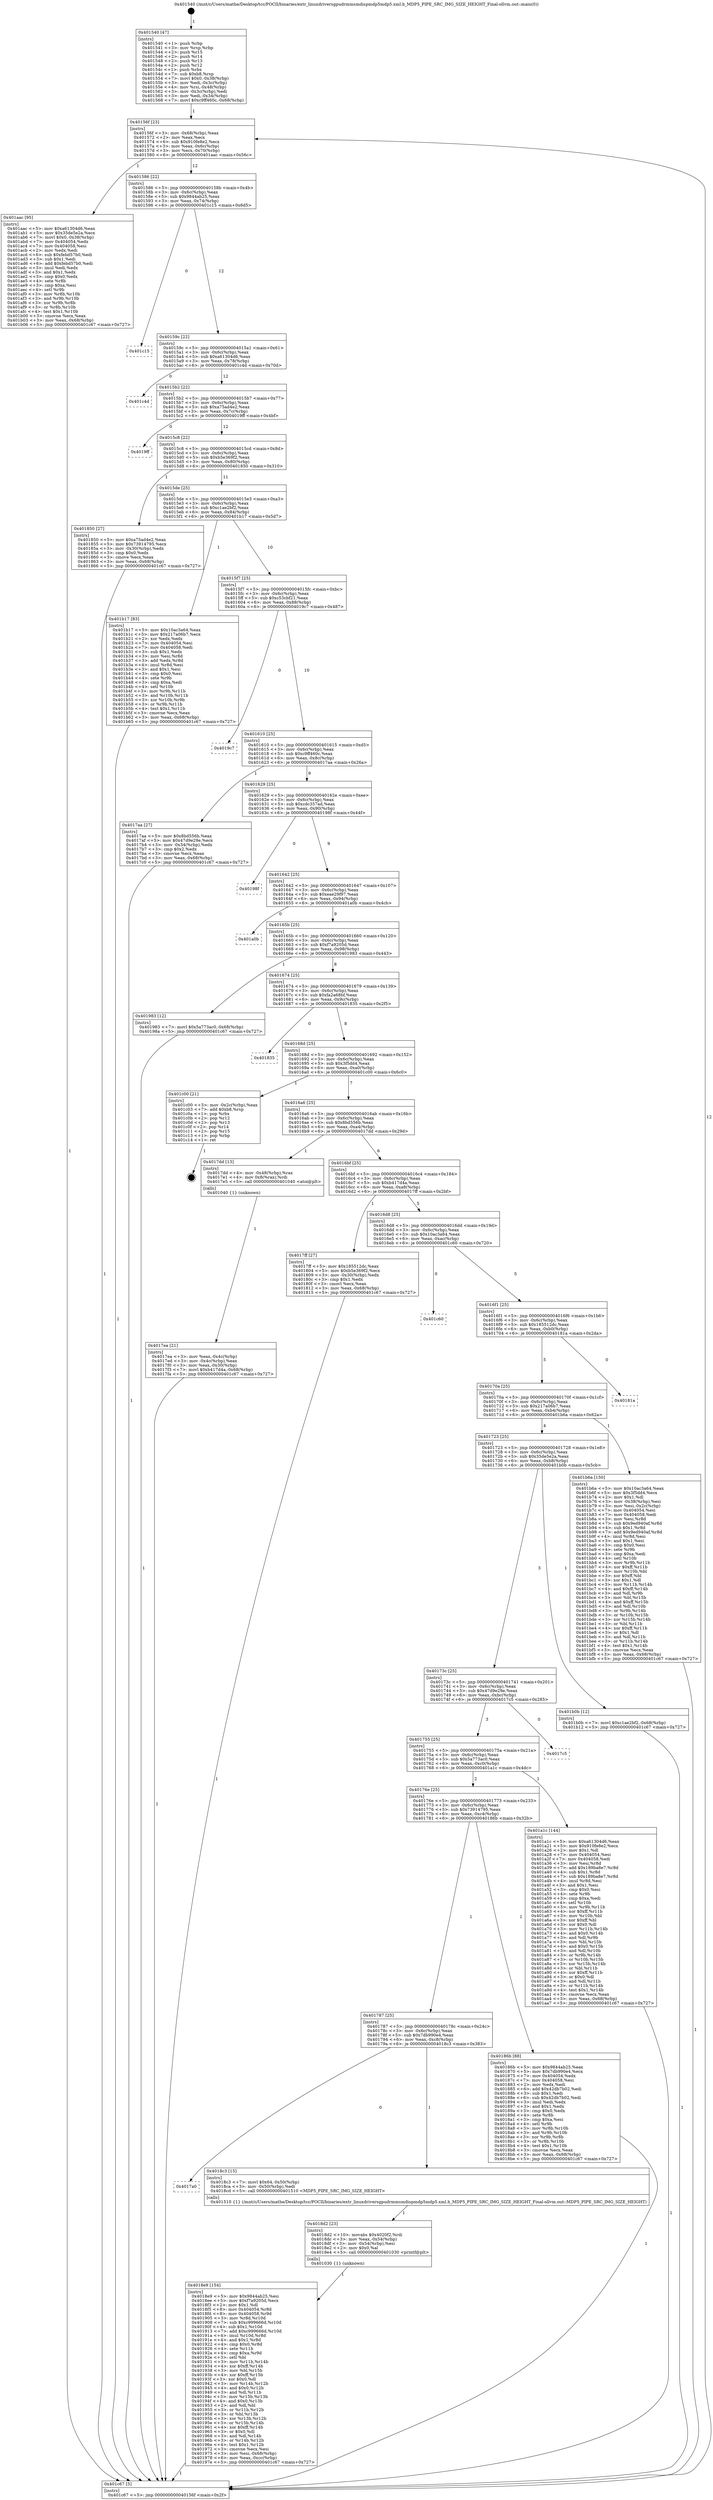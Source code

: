 digraph "0x401540" {
  label = "0x401540 (/mnt/c/Users/mathe/Desktop/tcc/POCII/binaries/extr_linuxdriversgpudrmmsmdispmdp5mdp5.xml.h_MDP5_PIPE_SRC_IMG_SIZE_HEIGHT_Final-ollvm.out::main(0))"
  labelloc = "t"
  node[shape=record]

  Entry [label="",width=0.3,height=0.3,shape=circle,fillcolor=black,style=filled]
  "0x40156f" [label="{
     0x40156f [23]\l
     | [instrs]\l
     &nbsp;&nbsp;0x40156f \<+3\>: mov -0x68(%rbp),%eax\l
     &nbsp;&nbsp;0x401572 \<+2\>: mov %eax,%ecx\l
     &nbsp;&nbsp;0x401574 \<+6\>: sub $0x910fe8e2,%ecx\l
     &nbsp;&nbsp;0x40157a \<+3\>: mov %eax,-0x6c(%rbp)\l
     &nbsp;&nbsp;0x40157d \<+3\>: mov %ecx,-0x70(%rbp)\l
     &nbsp;&nbsp;0x401580 \<+6\>: je 0000000000401aac \<main+0x56c\>\l
  }"]
  "0x401aac" [label="{
     0x401aac [95]\l
     | [instrs]\l
     &nbsp;&nbsp;0x401aac \<+5\>: mov $0xa61304d6,%eax\l
     &nbsp;&nbsp;0x401ab1 \<+5\>: mov $0x35de5e2a,%ecx\l
     &nbsp;&nbsp;0x401ab6 \<+7\>: movl $0x0,-0x38(%rbp)\l
     &nbsp;&nbsp;0x401abd \<+7\>: mov 0x404054,%edx\l
     &nbsp;&nbsp;0x401ac4 \<+7\>: mov 0x404058,%esi\l
     &nbsp;&nbsp;0x401acb \<+2\>: mov %edx,%edi\l
     &nbsp;&nbsp;0x401acd \<+6\>: sub $0xfebd57b0,%edi\l
     &nbsp;&nbsp;0x401ad3 \<+3\>: sub $0x1,%edi\l
     &nbsp;&nbsp;0x401ad6 \<+6\>: add $0xfebd57b0,%edi\l
     &nbsp;&nbsp;0x401adc \<+3\>: imul %edi,%edx\l
     &nbsp;&nbsp;0x401adf \<+3\>: and $0x1,%edx\l
     &nbsp;&nbsp;0x401ae2 \<+3\>: cmp $0x0,%edx\l
     &nbsp;&nbsp;0x401ae5 \<+4\>: sete %r8b\l
     &nbsp;&nbsp;0x401ae9 \<+3\>: cmp $0xa,%esi\l
     &nbsp;&nbsp;0x401aec \<+4\>: setl %r9b\l
     &nbsp;&nbsp;0x401af0 \<+3\>: mov %r8b,%r10b\l
     &nbsp;&nbsp;0x401af3 \<+3\>: and %r9b,%r10b\l
     &nbsp;&nbsp;0x401af6 \<+3\>: xor %r9b,%r8b\l
     &nbsp;&nbsp;0x401af9 \<+3\>: or %r8b,%r10b\l
     &nbsp;&nbsp;0x401afc \<+4\>: test $0x1,%r10b\l
     &nbsp;&nbsp;0x401b00 \<+3\>: cmovne %ecx,%eax\l
     &nbsp;&nbsp;0x401b03 \<+3\>: mov %eax,-0x68(%rbp)\l
     &nbsp;&nbsp;0x401b06 \<+5\>: jmp 0000000000401c67 \<main+0x727\>\l
  }"]
  "0x401586" [label="{
     0x401586 [22]\l
     | [instrs]\l
     &nbsp;&nbsp;0x401586 \<+5\>: jmp 000000000040158b \<main+0x4b\>\l
     &nbsp;&nbsp;0x40158b \<+3\>: mov -0x6c(%rbp),%eax\l
     &nbsp;&nbsp;0x40158e \<+5\>: sub $0x9844ab25,%eax\l
     &nbsp;&nbsp;0x401593 \<+3\>: mov %eax,-0x74(%rbp)\l
     &nbsp;&nbsp;0x401596 \<+6\>: je 0000000000401c15 \<main+0x6d5\>\l
  }"]
  Exit [label="",width=0.3,height=0.3,shape=circle,fillcolor=black,style=filled,peripheries=2]
  "0x401c15" [label="{
     0x401c15\l
  }", style=dashed]
  "0x40159c" [label="{
     0x40159c [22]\l
     | [instrs]\l
     &nbsp;&nbsp;0x40159c \<+5\>: jmp 00000000004015a1 \<main+0x61\>\l
     &nbsp;&nbsp;0x4015a1 \<+3\>: mov -0x6c(%rbp),%eax\l
     &nbsp;&nbsp;0x4015a4 \<+5\>: sub $0xa61304d6,%eax\l
     &nbsp;&nbsp;0x4015a9 \<+3\>: mov %eax,-0x78(%rbp)\l
     &nbsp;&nbsp;0x4015ac \<+6\>: je 0000000000401c4d \<main+0x70d\>\l
  }"]
  "0x4018e9" [label="{
     0x4018e9 [154]\l
     | [instrs]\l
     &nbsp;&nbsp;0x4018e9 \<+5\>: mov $0x9844ab25,%esi\l
     &nbsp;&nbsp;0x4018ee \<+5\>: mov $0xf7a9205d,%ecx\l
     &nbsp;&nbsp;0x4018f3 \<+2\>: mov $0x1,%dl\l
     &nbsp;&nbsp;0x4018f5 \<+8\>: mov 0x404054,%r8d\l
     &nbsp;&nbsp;0x4018fd \<+8\>: mov 0x404058,%r9d\l
     &nbsp;&nbsp;0x401905 \<+3\>: mov %r8d,%r10d\l
     &nbsp;&nbsp;0x401908 \<+7\>: sub $0xc999666d,%r10d\l
     &nbsp;&nbsp;0x40190f \<+4\>: sub $0x1,%r10d\l
     &nbsp;&nbsp;0x401913 \<+7\>: add $0xc999666d,%r10d\l
     &nbsp;&nbsp;0x40191a \<+4\>: imul %r10d,%r8d\l
     &nbsp;&nbsp;0x40191e \<+4\>: and $0x1,%r8d\l
     &nbsp;&nbsp;0x401922 \<+4\>: cmp $0x0,%r8d\l
     &nbsp;&nbsp;0x401926 \<+4\>: sete %r11b\l
     &nbsp;&nbsp;0x40192a \<+4\>: cmp $0xa,%r9d\l
     &nbsp;&nbsp;0x40192e \<+3\>: setl %bl\l
     &nbsp;&nbsp;0x401931 \<+3\>: mov %r11b,%r14b\l
     &nbsp;&nbsp;0x401934 \<+4\>: xor $0xff,%r14b\l
     &nbsp;&nbsp;0x401938 \<+3\>: mov %bl,%r15b\l
     &nbsp;&nbsp;0x40193b \<+4\>: xor $0xff,%r15b\l
     &nbsp;&nbsp;0x40193f \<+3\>: xor $0x0,%dl\l
     &nbsp;&nbsp;0x401942 \<+3\>: mov %r14b,%r12b\l
     &nbsp;&nbsp;0x401945 \<+4\>: and $0x0,%r12b\l
     &nbsp;&nbsp;0x401949 \<+3\>: and %dl,%r11b\l
     &nbsp;&nbsp;0x40194c \<+3\>: mov %r15b,%r13b\l
     &nbsp;&nbsp;0x40194f \<+4\>: and $0x0,%r13b\l
     &nbsp;&nbsp;0x401953 \<+2\>: and %dl,%bl\l
     &nbsp;&nbsp;0x401955 \<+3\>: or %r11b,%r12b\l
     &nbsp;&nbsp;0x401958 \<+3\>: or %bl,%r13b\l
     &nbsp;&nbsp;0x40195b \<+3\>: xor %r13b,%r12b\l
     &nbsp;&nbsp;0x40195e \<+3\>: or %r15b,%r14b\l
     &nbsp;&nbsp;0x401961 \<+4\>: xor $0xff,%r14b\l
     &nbsp;&nbsp;0x401965 \<+3\>: or $0x0,%dl\l
     &nbsp;&nbsp;0x401968 \<+3\>: and %dl,%r14b\l
     &nbsp;&nbsp;0x40196b \<+3\>: or %r14b,%r12b\l
     &nbsp;&nbsp;0x40196e \<+4\>: test $0x1,%r12b\l
     &nbsp;&nbsp;0x401972 \<+3\>: cmovne %ecx,%esi\l
     &nbsp;&nbsp;0x401975 \<+3\>: mov %esi,-0x68(%rbp)\l
     &nbsp;&nbsp;0x401978 \<+6\>: mov %eax,-0xcc(%rbp)\l
     &nbsp;&nbsp;0x40197e \<+5\>: jmp 0000000000401c67 \<main+0x727\>\l
  }"]
  "0x401c4d" [label="{
     0x401c4d\l
  }", style=dashed]
  "0x4015b2" [label="{
     0x4015b2 [22]\l
     | [instrs]\l
     &nbsp;&nbsp;0x4015b2 \<+5\>: jmp 00000000004015b7 \<main+0x77\>\l
     &nbsp;&nbsp;0x4015b7 \<+3\>: mov -0x6c(%rbp),%eax\l
     &nbsp;&nbsp;0x4015ba \<+5\>: sub $0xa75ad4e2,%eax\l
     &nbsp;&nbsp;0x4015bf \<+3\>: mov %eax,-0x7c(%rbp)\l
     &nbsp;&nbsp;0x4015c2 \<+6\>: je 00000000004019ff \<main+0x4bf\>\l
  }"]
  "0x4018d2" [label="{
     0x4018d2 [23]\l
     | [instrs]\l
     &nbsp;&nbsp;0x4018d2 \<+10\>: movabs $0x4020f2,%rdi\l
     &nbsp;&nbsp;0x4018dc \<+3\>: mov %eax,-0x54(%rbp)\l
     &nbsp;&nbsp;0x4018df \<+3\>: mov -0x54(%rbp),%esi\l
     &nbsp;&nbsp;0x4018e2 \<+2\>: mov $0x0,%al\l
     &nbsp;&nbsp;0x4018e4 \<+5\>: call 0000000000401030 \<printf@plt\>\l
     | [calls]\l
     &nbsp;&nbsp;0x401030 \{1\} (unknown)\l
  }"]
  "0x4019ff" [label="{
     0x4019ff\l
  }", style=dashed]
  "0x4015c8" [label="{
     0x4015c8 [22]\l
     | [instrs]\l
     &nbsp;&nbsp;0x4015c8 \<+5\>: jmp 00000000004015cd \<main+0x8d\>\l
     &nbsp;&nbsp;0x4015cd \<+3\>: mov -0x6c(%rbp),%eax\l
     &nbsp;&nbsp;0x4015d0 \<+5\>: sub $0xb5e369f2,%eax\l
     &nbsp;&nbsp;0x4015d5 \<+3\>: mov %eax,-0x80(%rbp)\l
     &nbsp;&nbsp;0x4015d8 \<+6\>: je 0000000000401850 \<main+0x310\>\l
  }"]
  "0x4017a0" [label="{
     0x4017a0\l
  }", style=dashed]
  "0x401850" [label="{
     0x401850 [27]\l
     | [instrs]\l
     &nbsp;&nbsp;0x401850 \<+5\>: mov $0xa75ad4e2,%eax\l
     &nbsp;&nbsp;0x401855 \<+5\>: mov $0x73914795,%ecx\l
     &nbsp;&nbsp;0x40185a \<+3\>: mov -0x30(%rbp),%edx\l
     &nbsp;&nbsp;0x40185d \<+3\>: cmp $0x0,%edx\l
     &nbsp;&nbsp;0x401860 \<+3\>: cmove %ecx,%eax\l
     &nbsp;&nbsp;0x401863 \<+3\>: mov %eax,-0x68(%rbp)\l
     &nbsp;&nbsp;0x401866 \<+5\>: jmp 0000000000401c67 \<main+0x727\>\l
  }"]
  "0x4015de" [label="{
     0x4015de [25]\l
     | [instrs]\l
     &nbsp;&nbsp;0x4015de \<+5\>: jmp 00000000004015e3 \<main+0xa3\>\l
     &nbsp;&nbsp;0x4015e3 \<+3\>: mov -0x6c(%rbp),%eax\l
     &nbsp;&nbsp;0x4015e6 \<+5\>: sub $0xc1ae2bf2,%eax\l
     &nbsp;&nbsp;0x4015eb \<+6\>: mov %eax,-0x84(%rbp)\l
     &nbsp;&nbsp;0x4015f1 \<+6\>: je 0000000000401b17 \<main+0x5d7\>\l
  }"]
  "0x4018c3" [label="{
     0x4018c3 [15]\l
     | [instrs]\l
     &nbsp;&nbsp;0x4018c3 \<+7\>: movl $0x64,-0x50(%rbp)\l
     &nbsp;&nbsp;0x4018ca \<+3\>: mov -0x50(%rbp),%edi\l
     &nbsp;&nbsp;0x4018cd \<+5\>: call 0000000000401510 \<MDP5_PIPE_SRC_IMG_SIZE_HEIGHT\>\l
     | [calls]\l
     &nbsp;&nbsp;0x401510 \{1\} (/mnt/c/Users/mathe/Desktop/tcc/POCII/binaries/extr_linuxdriversgpudrmmsmdispmdp5mdp5.xml.h_MDP5_PIPE_SRC_IMG_SIZE_HEIGHT_Final-ollvm.out::MDP5_PIPE_SRC_IMG_SIZE_HEIGHT)\l
  }"]
  "0x401b17" [label="{
     0x401b17 [83]\l
     | [instrs]\l
     &nbsp;&nbsp;0x401b17 \<+5\>: mov $0x10ac3a64,%eax\l
     &nbsp;&nbsp;0x401b1c \<+5\>: mov $0x217a06b7,%ecx\l
     &nbsp;&nbsp;0x401b21 \<+2\>: xor %edx,%edx\l
     &nbsp;&nbsp;0x401b23 \<+7\>: mov 0x404054,%esi\l
     &nbsp;&nbsp;0x401b2a \<+7\>: mov 0x404058,%edi\l
     &nbsp;&nbsp;0x401b31 \<+3\>: sub $0x1,%edx\l
     &nbsp;&nbsp;0x401b34 \<+3\>: mov %esi,%r8d\l
     &nbsp;&nbsp;0x401b37 \<+3\>: add %edx,%r8d\l
     &nbsp;&nbsp;0x401b3a \<+4\>: imul %r8d,%esi\l
     &nbsp;&nbsp;0x401b3e \<+3\>: and $0x1,%esi\l
     &nbsp;&nbsp;0x401b41 \<+3\>: cmp $0x0,%esi\l
     &nbsp;&nbsp;0x401b44 \<+4\>: sete %r9b\l
     &nbsp;&nbsp;0x401b48 \<+3\>: cmp $0xa,%edi\l
     &nbsp;&nbsp;0x401b4b \<+4\>: setl %r10b\l
     &nbsp;&nbsp;0x401b4f \<+3\>: mov %r9b,%r11b\l
     &nbsp;&nbsp;0x401b52 \<+3\>: and %r10b,%r11b\l
     &nbsp;&nbsp;0x401b55 \<+3\>: xor %r10b,%r9b\l
     &nbsp;&nbsp;0x401b58 \<+3\>: or %r9b,%r11b\l
     &nbsp;&nbsp;0x401b5b \<+4\>: test $0x1,%r11b\l
     &nbsp;&nbsp;0x401b5f \<+3\>: cmovne %ecx,%eax\l
     &nbsp;&nbsp;0x401b62 \<+3\>: mov %eax,-0x68(%rbp)\l
     &nbsp;&nbsp;0x401b65 \<+5\>: jmp 0000000000401c67 \<main+0x727\>\l
  }"]
  "0x4015f7" [label="{
     0x4015f7 [25]\l
     | [instrs]\l
     &nbsp;&nbsp;0x4015f7 \<+5\>: jmp 00000000004015fc \<main+0xbc\>\l
     &nbsp;&nbsp;0x4015fc \<+3\>: mov -0x6c(%rbp),%eax\l
     &nbsp;&nbsp;0x4015ff \<+5\>: sub $0xc53cbf21,%eax\l
     &nbsp;&nbsp;0x401604 \<+6\>: mov %eax,-0x88(%rbp)\l
     &nbsp;&nbsp;0x40160a \<+6\>: je 00000000004019c7 \<main+0x487\>\l
  }"]
  "0x401787" [label="{
     0x401787 [25]\l
     | [instrs]\l
     &nbsp;&nbsp;0x401787 \<+5\>: jmp 000000000040178c \<main+0x24c\>\l
     &nbsp;&nbsp;0x40178c \<+3\>: mov -0x6c(%rbp),%eax\l
     &nbsp;&nbsp;0x40178f \<+5\>: sub $0x7db990e4,%eax\l
     &nbsp;&nbsp;0x401794 \<+6\>: mov %eax,-0xc8(%rbp)\l
     &nbsp;&nbsp;0x40179a \<+6\>: je 00000000004018c3 \<main+0x383\>\l
  }"]
  "0x4019c7" [label="{
     0x4019c7\l
  }", style=dashed]
  "0x401610" [label="{
     0x401610 [25]\l
     | [instrs]\l
     &nbsp;&nbsp;0x401610 \<+5\>: jmp 0000000000401615 \<main+0xd5\>\l
     &nbsp;&nbsp;0x401615 \<+3\>: mov -0x6c(%rbp),%eax\l
     &nbsp;&nbsp;0x401618 \<+5\>: sub $0xc9ff460c,%eax\l
     &nbsp;&nbsp;0x40161d \<+6\>: mov %eax,-0x8c(%rbp)\l
     &nbsp;&nbsp;0x401623 \<+6\>: je 00000000004017aa \<main+0x26a\>\l
  }"]
  "0x40186b" [label="{
     0x40186b [88]\l
     | [instrs]\l
     &nbsp;&nbsp;0x40186b \<+5\>: mov $0x9844ab25,%eax\l
     &nbsp;&nbsp;0x401870 \<+5\>: mov $0x7db990e4,%ecx\l
     &nbsp;&nbsp;0x401875 \<+7\>: mov 0x404054,%edx\l
     &nbsp;&nbsp;0x40187c \<+7\>: mov 0x404058,%esi\l
     &nbsp;&nbsp;0x401883 \<+2\>: mov %edx,%edi\l
     &nbsp;&nbsp;0x401885 \<+6\>: add $0x42db7b02,%edi\l
     &nbsp;&nbsp;0x40188b \<+3\>: sub $0x1,%edi\l
     &nbsp;&nbsp;0x40188e \<+6\>: sub $0x42db7b02,%edi\l
     &nbsp;&nbsp;0x401894 \<+3\>: imul %edi,%edx\l
     &nbsp;&nbsp;0x401897 \<+3\>: and $0x1,%edx\l
     &nbsp;&nbsp;0x40189a \<+3\>: cmp $0x0,%edx\l
     &nbsp;&nbsp;0x40189d \<+4\>: sete %r8b\l
     &nbsp;&nbsp;0x4018a1 \<+3\>: cmp $0xa,%esi\l
     &nbsp;&nbsp;0x4018a4 \<+4\>: setl %r9b\l
     &nbsp;&nbsp;0x4018a8 \<+3\>: mov %r8b,%r10b\l
     &nbsp;&nbsp;0x4018ab \<+3\>: and %r9b,%r10b\l
     &nbsp;&nbsp;0x4018ae \<+3\>: xor %r9b,%r8b\l
     &nbsp;&nbsp;0x4018b1 \<+3\>: or %r8b,%r10b\l
     &nbsp;&nbsp;0x4018b4 \<+4\>: test $0x1,%r10b\l
     &nbsp;&nbsp;0x4018b8 \<+3\>: cmovne %ecx,%eax\l
     &nbsp;&nbsp;0x4018bb \<+3\>: mov %eax,-0x68(%rbp)\l
     &nbsp;&nbsp;0x4018be \<+5\>: jmp 0000000000401c67 \<main+0x727\>\l
  }"]
  "0x4017aa" [label="{
     0x4017aa [27]\l
     | [instrs]\l
     &nbsp;&nbsp;0x4017aa \<+5\>: mov $0x8bd556b,%eax\l
     &nbsp;&nbsp;0x4017af \<+5\>: mov $0x47d9e29e,%ecx\l
     &nbsp;&nbsp;0x4017b4 \<+3\>: mov -0x34(%rbp),%edx\l
     &nbsp;&nbsp;0x4017b7 \<+3\>: cmp $0x2,%edx\l
     &nbsp;&nbsp;0x4017ba \<+3\>: cmovne %ecx,%eax\l
     &nbsp;&nbsp;0x4017bd \<+3\>: mov %eax,-0x68(%rbp)\l
     &nbsp;&nbsp;0x4017c0 \<+5\>: jmp 0000000000401c67 \<main+0x727\>\l
  }"]
  "0x401629" [label="{
     0x401629 [25]\l
     | [instrs]\l
     &nbsp;&nbsp;0x401629 \<+5\>: jmp 000000000040162e \<main+0xee\>\l
     &nbsp;&nbsp;0x40162e \<+3\>: mov -0x6c(%rbp),%eax\l
     &nbsp;&nbsp;0x401631 \<+5\>: sub $0xcdc357ad,%eax\l
     &nbsp;&nbsp;0x401636 \<+6\>: mov %eax,-0x90(%rbp)\l
     &nbsp;&nbsp;0x40163c \<+6\>: je 000000000040198f \<main+0x44f\>\l
  }"]
  "0x401c67" [label="{
     0x401c67 [5]\l
     | [instrs]\l
     &nbsp;&nbsp;0x401c67 \<+5\>: jmp 000000000040156f \<main+0x2f\>\l
  }"]
  "0x401540" [label="{
     0x401540 [47]\l
     | [instrs]\l
     &nbsp;&nbsp;0x401540 \<+1\>: push %rbp\l
     &nbsp;&nbsp;0x401541 \<+3\>: mov %rsp,%rbp\l
     &nbsp;&nbsp;0x401544 \<+2\>: push %r15\l
     &nbsp;&nbsp;0x401546 \<+2\>: push %r14\l
     &nbsp;&nbsp;0x401548 \<+2\>: push %r13\l
     &nbsp;&nbsp;0x40154a \<+2\>: push %r12\l
     &nbsp;&nbsp;0x40154c \<+1\>: push %rbx\l
     &nbsp;&nbsp;0x40154d \<+7\>: sub $0xb8,%rsp\l
     &nbsp;&nbsp;0x401554 \<+7\>: movl $0x0,-0x38(%rbp)\l
     &nbsp;&nbsp;0x40155b \<+3\>: mov %edi,-0x3c(%rbp)\l
     &nbsp;&nbsp;0x40155e \<+4\>: mov %rsi,-0x48(%rbp)\l
     &nbsp;&nbsp;0x401562 \<+3\>: mov -0x3c(%rbp),%edi\l
     &nbsp;&nbsp;0x401565 \<+3\>: mov %edi,-0x34(%rbp)\l
     &nbsp;&nbsp;0x401568 \<+7\>: movl $0xc9ff460c,-0x68(%rbp)\l
  }"]
  "0x40176e" [label="{
     0x40176e [25]\l
     | [instrs]\l
     &nbsp;&nbsp;0x40176e \<+5\>: jmp 0000000000401773 \<main+0x233\>\l
     &nbsp;&nbsp;0x401773 \<+3\>: mov -0x6c(%rbp),%eax\l
     &nbsp;&nbsp;0x401776 \<+5\>: sub $0x73914795,%eax\l
     &nbsp;&nbsp;0x40177b \<+6\>: mov %eax,-0xc4(%rbp)\l
     &nbsp;&nbsp;0x401781 \<+6\>: je 000000000040186b \<main+0x32b\>\l
  }"]
  "0x40198f" [label="{
     0x40198f\l
  }", style=dashed]
  "0x401642" [label="{
     0x401642 [25]\l
     | [instrs]\l
     &nbsp;&nbsp;0x401642 \<+5\>: jmp 0000000000401647 \<main+0x107\>\l
     &nbsp;&nbsp;0x401647 \<+3\>: mov -0x6c(%rbp),%eax\l
     &nbsp;&nbsp;0x40164a \<+5\>: sub $0xeae29f97,%eax\l
     &nbsp;&nbsp;0x40164f \<+6\>: mov %eax,-0x94(%rbp)\l
     &nbsp;&nbsp;0x401655 \<+6\>: je 0000000000401a0b \<main+0x4cb\>\l
  }"]
  "0x401a1c" [label="{
     0x401a1c [144]\l
     | [instrs]\l
     &nbsp;&nbsp;0x401a1c \<+5\>: mov $0xa61304d6,%eax\l
     &nbsp;&nbsp;0x401a21 \<+5\>: mov $0x910fe8e2,%ecx\l
     &nbsp;&nbsp;0x401a26 \<+2\>: mov $0x1,%dl\l
     &nbsp;&nbsp;0x401a28 \<+7\>: mov 0x404054,%esi\l
     &nbsp;&nbsp;0x401a2f \<+7\>: mov 0x404058,%edi\l
     &nbsp;&nbsp;0x401a36 \<+3\>: mov %esi,%r8d\l
     &nbsp;&nbsp;0x401a39 \<+7\>: add $0x189ba8e7,%r8d\l
     &nbsp;&nbsp;0x401a40 \<+4\>: sub $0x1,%r8d\l
     &nbsp;&nbsp;0x401a44 \<+7\>: sub $0x189ba8e7,%r8d\l
     &nbsp;&nbsp;0x401a4b \<+4\>: imul %r8d,%esi\l
     &nbsp;&nbsp;0x401a4f \<+3\>: and $0x1,%esi\l
     &nbsp;&nbsp;0x401a52 \<+3\>: cmp $0x0,%esi\l
     &nbsp;&nbsp;0x401a55 \<+4\>: sete %r9b\l
     &nbsp;&nbsp;0x401a59 \<+3\>: cmp $0xa,%edi\l
     &nbsp;&nbsp;0x401a5c \<+4\>: setl %r10b\l
     &nbsp;&nbsp;0x401a60 \<+3\>: mov %r9b,%r11b\l
     &nbsp;&nbsp;0x401a63 \<+4\>: xor $0xff,%r11b\l
     &nbsp;&nbsp;0x401a67 \<+3\>: mov %r10b,%bl\l
     &nbsp;&nbsp;0x401a6a \<+3\>: xor $0xff,%bl\l
     &nbsp;&nbsp;0x401a6d \<+3\>: xor $0x0,%dl\l
     &nbsp;&nbsp;0x401a70 \<+3\>: mov %r11b,%r14b\l
     &nbsp;&nbsp;0x401a73 \<+4\>: and $0x0,%r14b\l
     &nbsp;&nbsp;0x401a77 \<+3\>: and %dl,%r9b\l
     &nbsp;&nbsp;0x401a7a \<+3\>: mov %bl,%r15b\l
     &nbsp;&nbsp;0x401a7d \<+4\>: and $0x0,%r15b\l
     &nbsp;&nbsp;0x401a81 \<+3\>: and %dl,%r10b\l
     &nbsp;&nbsp;0x401a84 \<+3\>: or %r9b,%r14b\l
     &nbsp;&nbsp;0x401a87 \<+3\>: or %r10b,%r15b\l
     &nbsp;&nbsp;0x401a8a \<+3\>: xor %r15b,%r14b\l
     &nbsp;&nbsp;0x401a8d \<+3\>: or %bl,%r11b\l
     &nbsp;&nbsp;0x401a90 \<+4\>: xor $0xff,%r11b\l
     &nbsp;&nbsp;0x401a94 \<+3\>: or $0x0,%dl\l
     &nbsp;&nbsp;0x401a97 \<+3\>: and %dl,%r11b\l
     &nbsp;&nbsp;0x401a9a \<+3\>: or %r11b,%r14b\l
     &nbsp;&nbsp;0x401a9d \<+4\>: test $0x1,%r14b\l
     &nbsp;&nbsp;0x401aa1 \<+3\>: cmovne %ecx,%eax\l
     &nbsp;&nbsp;0x401aa4 \<+3\>: mov %eax,-0x68(%rbp)\l
     &nbsp;&nbsp;0x401aa7 \<+5\>: jmp 0000000000401c67 \<main+0x727\>\l
  }"]
  "0x401a0b" [label="{
     0x401a0b\l
  }", style=dashed]
  "0x40165b" [label="{
     0x40165b [25]\l
     | [instrs]\l
     &nbsp;&nbsp;0x40165b \<+5\>: jmp 0000000000401660 \<main+0x120\>\l
     &nbsp;&nbsp;0x401660 \<+3\>: mov -0x6c(%rbp),%eax\l
     &nbsp;&nbsp;0x401663 \<+5\>: sub $0xf7a9205d,%eax\l
     &nbsp;&nbsp;0x401668 \<+6\>: mov %eax,-0x98(%rbp)\l
     &nbsp;&nbsp;0x40166e \<+6\>: je 0000000000401983 \<main+0x443\>\l
  }"]
  "0x401755" [label="{
     0x401755 [25]\l
     | [instrs]\l
     &nbsp;&nbsp;0x401755 \<+5\>: jmp 000000000040175a \<main+0x21a\>\l
     &nbsp;&nbsp;0x40175a \<+3\>: mov -0x6c(%rbp),%eax\l
     &nbsp;&nbsp;0x40175d \<+5\>: sub $0x5a773ac0,%eax\l
     &nbsp;&nbsp;0x401762 \<+6\>: mov %eax,-0xc0(%rbp)\l
     &nbsp;&nbsp;0x401768 \<+6\>: je 0000000000401a1c \<main+0x4dc\>\l
  }"]
  "0x401983" [label="{
     0x401983 [12]\l
     | [instrs]\l
     &nbsp;&nbsp;0x401983 \<+7\>: movl $0x5a773ac0,-0x68(%rbp)\l
     &nbsp;&nbsp;0x40198a \<+5\>: jmp 0000000000401c67 \<main+0x727\>\l
  }"]
  "0x401674" [label="{
     0x401674 [25]\l
     | [instrs]\l
     &nbsp;&nbsp;0x401674 \<+5\>: jmp 0000000000401679 \<main+0x139\>\l
     &nbsp;&nbsp;0x401679 \<+3\>: mov -0x6c(%rbp),%eax\l
     &nbsp;&nbsp;0x40167c \<+5\>: sub $0xfa2a68bf,%eax\l
     &nbsp;&nbsp;0x401681 \<+6\>: mov %eax,-0x9c(%rbp)\l
     &nbsp;&nbsp;0x401687 \<+6\>: je 0000000000401835 \<main+0x2f5\>\l
  }"]
  "0x4017c5" [label="{
     0x4017c5\l
  }", style=dashed]
  "0x401835" [label="{
     0x401835\l
  }", style=dashed]
  "0x40168d" [label="{
     0x40168d [25]\l
     | [instrs]\l
     &nbsp;&nbsp;0x40168d \<+5\>: jmp 0000000000401692 \<main+0x152\>\l
     &nbsp;&nbsp;0x401692 \<+3\>: mov -0x6c(%rbp),%eax\l
     &nbsp;&nbsp;0x401695 \<+5\>: sub $0x3f5dd4,%eax\l
     &nbsp;&nbsp;0x40169a \<+6\>: mov %eax,-0xa0(%rbp)\l
     &nbsp;&nbsp;0x4016a0 \<+6\>: je 0000000000401c00 \<main+0x6c0\>\l
  }"]
  "0x40173c" [label="{
     0x40173c [25]\l
     | [instrs]\l
     &nbsp;&nbsp;0x40173c \<+5\>: jmp 0000000000401741 \<main+0x201\>\l
     &nbsp;&nbsp;0x401741 \<+3\>: mov -0x6c(%rbp),%eax\l
     &nbsp;&nbsp;0x401744 \<+5\>: sub $0x47d9e29e,%eax\l
     &nbsp;&nbsp;0x401749 \<+6\>: mov %eax,-0xbc(%rbp)\l
     &nbsp;&nbsp;0x40174f \<+6\>: je 00000000004017c5 \<main+0x285\>\l
  }"]
  "0x401c00" [label="{
     0x401c00 [21]\l
     | [instrs]\l
     &nbsp;&nbsp;0x401c00 \<+3\>: mov -0x2c(%rbp),%eax\l
     &nbsp;&nbsp;0x401c03 \<+7\>: add $0xb8,%rsp\l
     &nbsp;&nbsp;0x401c0a \<+1\>: pop %rbx\l
     &nbsp;&nbsp;0x401c0b \<+2\>: pop %r12\l
     &nbsp;&nbsp;0x401c0d \<+2\>: pop %r13\l
     &nbsp;&nbsp;0x401c0f \<+2\>: pop %r14\l
     &nbsp;&nbsp;0x401c11 \<+2\>: pop %r15\l
     &nbsp;&nbsp;0x401c13 \<+1\>: pop %rbp\l
     &nbsp;&nbsp;0x401c14 \<+1\>: ret\l
  }"]
  "0x4016a6" [label="{
     0x4016a6 [25]\l
     | [instrs]\l
     &nbsp;&nbsp;0x4016a6 \<+5\>: jmp 00000000004016ab \<main+0x16b\>\l
     &nbsp;&nbsp;0x4016ab \<+3\>: mov -0x6c(%rbp),%eax\l
     &nbsp;&nbsp;0x4016ae \<+5\>: sub $0x8bd556b,%eax\l
     &nbsp;&nbsp;0x4016b3 \<+6\>: mov %eax,-0xa4(%rbp)\l
     &nbsp;&nbsp;0x4016b9 \<+6\>: je 00000000004017dd \<main+0x29d\>\l
  }"]
  "0x401b0b" [label="{
     0x401b0b [12]\l
     | [instrs]\l
     &nbsp;&nbsp;0x401b0b \<+7\>: movl $0xc1ae2bf2,-0x68(%rbp)\l
     &nbsp;&nbsp;0x401b12 \<+5\>: jmp 0000000000401c67 \<main+0x727\>\l
  }"]
  "0x4017dd" [label="{
     0x4017dd [13]\l
     | [instrs]\l
     &nbsp;&nbsp;0x4017dd \<+4\>: mov -0x48(%rbp),%rax\l
     &nbsp;&nbsp;0x4017e1 \<+4\>: mov 0x8(%rax),%rdi\l
     &nbsp;&nbsp;0x4017e5 \<+5\>: call 0000000000401040 \<atoi@plt\>\l
     | [calls]\l
     &nbsp;&nbsp;0x401040 \{1\} (unknown)\l
  }"]
  "0x4016bf" [label="{
     0x4016bf [25]\l
     | [instrs]\l
     &nbsp;&nbsp;0x4016bf \<+5\>: jmp 00000000004016c4 \<main+0x184\>\l
     &nbsp;&nbsp;0x4016c4 \<+3\>: mov -0x6c(%rbp),%eax\l
     &nbsp;&nbsp;0x4016c7 \<+5\>: sub $0xb417d4a,%eax\l
     &nbsp;&nbsp;0x4016cc \<+6\>: mov %eax,-0xa8(%rbp)\l
     &nbsp;&nbsp;0x4016d2 \<+6\>: je 00000000004017ff \<main+0x2bf\>\l
  }"]
  "0x4017ea" [label="{
     0x4017ea [21]\l
     | [instrs]\l
     &nbsp;&nbsp;0x4017ea \<+3\>: mov %eax,-0x4c(%rbp)\l
     &nbsp;&nbsp;0x4017ed \<+3\>: mov -0x4c(%rbp),%eax\l
     &nbsp;&nbsp;0x4017f0 \<+3\>: mov %eax,-0x30(%rbp)\l
     &nbsp;&nbsp;0x4017f3 \<+7\>: movl $0xb417d4a,-0x68(%rbp)\l
     &nbsp;&nbsp;0x4017fa \<+5\>: jmp 0000000000401c67 \<main+0x727\>\l
  }"]
  "0x401723" [label="{
     0x401723 [25]\l
     | [instrs]\l
     &nbsp;&nbsp;0x401723 \<+5\>: jmp 0000000000401728 \<main+0x1e8\>\l
     &nbsp;&nbsp;0x401728 \<+3\>: mov -0x6c(%rbp),%eax\l
     &nbsp;&nbsp;0x40172b \<+5\>: sub $0x35de5e2a,%eax\l
     &nbsp;&nbsp;0x401730 \<+6\>: mov %eax,-0xb8(%rbp)\l
     &nbsp;&nbsp;0x401736 \<+6\>: je 0000000000401b0b \<main+0x5cb\>\l
  }"]
  "0x4017ff" [label="{
     0x4017ff [27]\l
     | [instrs]\l
     &nbsp;&nbsp;0x4017ff \<+5\>: mov $0x185512dc,%eax\l
     &nbsp;&nbsp;0x401804 \<+5\>: mov $0xb5e369f2,%ecx\l
     &nbsp;&nbsp;0x401809 \<+3\>: mov -0x30(%rbp),%edx\l
     &nbsp;&nbsp;0x40180c \<+3\>: cmp $0x1,%edx\l
     &nbsp;&nbsp;0x40180f \<+3\>: cmovl %ecx,%eax\l
     &nbsp;&nbsp;0x401812 \<+3\>: mov %eax,-0x68(%rbp)\l
     &nbsp;&nbsp;0x401815 \<+5\>: jmp 0000000000401c67 \<main+0x727\>\l
  }"]
  "0x4016d8" [label="{
     0x4016d8 [25]\l
     | [instrs]\l
     &nbsp;&nbsp;0x4016d8 \<+5\>: jmp 00000000004016dd \<main+0x19d\>\l
     &nbsp;&nbsp;0x4016dd \<+3\>: mov -0x6c(%rbp),%eax\l
     &nbsp;&nbsp;0x4016e0 \<+5\>: sub $0x10ac3a64,%eax\l
     &nbsp;&nbsp;0x4016e5 \<+6\>: mov %eax,-0xac(%rbp)\l
     &nbsp;&nbsp;0x4016eb \<+6\>: je 0000000000401c60 \<main+0x720\>\l
  }"]
  "0x401b6a" [label="{
     0x401b6a [150]\l
     | [instrs]\l
     &nbsp;&nbsp;0x401b6a \<+5\>: mov $0x10ac3a64,%eax\l
     &nbsp;&nbsp;0x401b6f \<+5\>: mov $0x3f5dd4,%ecx\l
     &nbsp;&nbsp;0x401b74 \<+2\>: mov $0x1,%dl\l
     &nbsp;&nbsp;0x401b76 \<+3\>: mov -0x38(%rbp),%esi\l
     &nbsp;&nbsp;0x401b79 \<+3\>: mov %esi,-0x2c(%rbp)\l
     &nbsp;&nbsp;0x401b7c \<+7\>: mov 0x404054,%esi\l
     &nbsp;&nbsp;0x401b83 \<+7\>: mov 0x404058,%edi\l
     &nbsp;&nbsp;0x401b8a \<+3\>: mov %esi,%r8d\l
     &nbsp;&nbsp;0x401b8d \<+7\>: sub $0x9ed940af,%r8d\l
     &nbsp;&nbsp;0x401b94 \<+4\>: sub $0x1,%r8d\l
     &nbsp;&nbsp;0x401b98 \<+7\>: add $0x9ed940af,%r8d\l
     &nbsp;&nbsp;0x401b9f \<+4\>: imul %r8d,%esi\l
     &nbsp;&nbsp;0x401ba3 \<+3\>: and $0x1,%esi\l
     &nbsp;&nbsp;0x401ba6 \<+3\>: cmp $0x0,%esi\l
     &nbsp;&nbsp;0x401ba9 \<+4\>: sete %r9b\l
     &nbsp;&nbsp;0x401bad \<+3\>: cmp $0xa,%edi\l
     &nbsp;&nbsp;0x401bb0 \<+4\>: setl %r10b\l
     &nbsp;&nbsp;0x401bb4 \<+3\>: mov %r9b,%r11b\l
     &nbsp;&nbsp;0x401bb7 \<+4\>: xor $0xff,%r11b\l
     &nbsp;&nbsp;0x401bbb \<+3\>: mov %r10b,%bl\l
     &nbsp;&nbsp;0x401bbe \<+3\>: xor $0xff,%bl\l
     &nbsp;&nbsp;0x401bc1 \<+3\>: xor $0x1,%dl\l
     &nbsp;&nbsp;0x401bc4 \<+3\>: mov %r11b,%r14b\l
     &nbsp;&nbsp;0x401bc7 \<+4\>: and $0xff,%r14b\l
     &nbsp;&nbsp;0x401bcb \<+3\>: and %dl,%r9b\l
     &nbsp;&nbsp;0x401bce \<+3\>: mov %bl,%r15b\l
     &nbsp;&nbsp;0x401bd1 \<+4\>: and $0xff,%r15b\l
     &nbsp;&nbsp;0x401bd5 \<+3\>: and %dl,%r10b\l
     &nbsp;&nbsp;0x401bd8 \<+3\>: or %r9b,%r14b\l
     &nbsp;&nbsp;0x401bdb \<+3\>: or %r10b,%r15b\l
     &nbsp;&nbsp;0x401bde \<+3\>: xor %r15b,%r14b\l
     &nbsp;&nbsp;0x401be1 \<+3\>: or %bl,%r11b\l
     &nbsp;&nbsp;0x401be4 \<+4\>: xor $0xff,%r11b\l
     &nbsp;&nbsp;0x401be8 \<+3\>: or $0x1,%dl\l
     &nbsp;&nbsp;0x401beb \<+3\>: and %dl,%r11b\l
     &nbsp;&nbsp;0x401bee \<+3\>: or %r11b,%r14b\l
     &nbsp;&nbsp;0x401bf1 \<+4\>: test $0x1,%r14b\l
     &nbsp;&nbsp;0x401bf5 \<+3\>: cmovne %ecx,%eax\l
     &nbsp;&nbsp;0x401bf8 \<+3\>: mov %eax,-0x68(%rbp)\l
     &nbsp;&nbsp;0x401bfb \<+5\>: jmp 0000000000401c67 \<main+0x727\>\l
  }"]
  "0x401c60" [label="{
     0x401c60\l
  }", style=dashed]
  "0x4016f1" [label="{
     0x4016f1 [25]\l
     | [instrs]\l
     &nbsp;&nbsp;0x4016f1 \<+5\>: jmp 00000000004016f6 \<main+0x1b6\>\l
     &nbsp;&nbsp;0x4016f6 \<+3\>: mov -0x6c(%rbp),%eax\l
     &nbsp;&nbsp;0x4016f9 \<+5\>: sub $0x185512dc,%eax\l
     &nbsp;&nbsp;0x4016fe \<+6\>: mov %eax,-0xb0(%rbp)\l
     &nbsp;&nbsp;0x401704 \<+6\>: je 000000000040181a \<main+0x2da\>\l
  }"]
  "0x40170a" [label="{
     0x40170a [25]\l
     | [instrs]\l
     &nbsp;&nbsp;0x40170a \<+5\>: jmp 000000000040170f \<main+0x1cf\>\l
     &nbsp;&nbsp;0x40170f \<+3\>: mov -0x6c(%rbp),%eax\l
     &nbsp;&nbsp;0x401712 \<+5\>: sub $0x217a06b7,%eax\l
     &nbsp;&nbsp;0x401717 \<+6\>: mov %eax,-0xb4(%rbp)\l
     &nbsp;&nbsp;0x40171d \<+6\>: je 0000000000401b6a \<main+0x62a\>\l
  }"]
  "0x40181a" [label="{
     0x40181a\l
  }", style=dashed]
  Entry -> "0x401540" [label=" 1"]
  "0x40156f" -> "0x401aac" [label=" 1"]
  "0x40156f" -> "0x401586" [label=" 12"]
  "0x401c00" -> Exit [label=" 1"]
  "0x401586" -> "0x401c15" [label=" 0"]
  "0x401586" -> "0x40159c" [label=" 12"]
  "0x401b6a" -> "0x401c67" [label=" 1"]
  "0x40159c" -> "0x401c4d" [label=" 0"]
  "0x40159c" -> "0x4015b2" [label=" 12"]
  "0x401b17" -> "0x401c67" [label=" 1"]
  "0x4015b2" -> "0x4019ff" [label=" 0"]
  "0x4015b2" -> "0x4015c8" [label=" 12"]
  "0x401b0b" -> "0x401c67" [label=" 1"]
  "0x4015c8" -> "0x401850" [label=" 1"]
  "0x4015c8" -> "0x4015de" [label=" 11"]
  "0x401aac" -> "0x401c67" [label=" 1"]
  "0x4015de" -> "0x401b17" [label=" 1"]
  "0x4015de" -> "0x4015f7" [label=" 10"]
  "0x401a1c" -> "0x401c67" [label=" 1"]
  "0x4015f7" -> "0x4019c7" [label=" 0"]
  "0x4015f7" -> "0x401610" [label=" 10"]
  "0x4018e9" -> "0x401c67" [label=" 1"]
  "0x401610" -> "0x4017aa" [label=" 1"]
  "0x401610" -> "0x401629" [label=" 9"]
  "0x4017aa" -> "0x401c67" [label=" 1"]
  "0x401540" -> "0x40156f" [label=" 1"]
  "0x401c67" -> "0x40156f" [label=" 12"]
  "0x4018d2" -> "0x4018e9" [label=" 1"]
  "0x401629" -> "0x40198f" [label=" 0"]
  "0x401629" -> "0x401642" [label=" 9"]
  "0x401787" -> "0x4017a0" [label=" 0"]
  "0x401642" -> "0x401a0b" [label=" 0"]
  "0x401642" -> "0x40165b" [label=" 9"]
  "0x401787" -> "0x4018c3" [label=" 1"]
  "0x40165b" -> "0x401983" [label=" 1"]
  "0x40165b" -> "0x401674" [label=" 8"]
  "0x40186b" -> "0x401c67" [label=" 1"]
  "0x401674" -> "0x401835" [label=" 0"]
  "0x401674" -> "0x40168d" [label=" 8"]
  "0x40176e" -> "0x401787" [label=" 1"]
  "0x40168d" -> "0x401c00" [label=" 1"]
  "0x40168d" -> "0x4016a6" [label=" 7"]
  "0x4018c3" -> "0x4018d2" [label=" 1"]
  "0x4016a6" -> "0x4017dd" [label=" 1"]
  "0x4016a6" -> "0x4016bf" [label=" 6"]
  "0x4017dd" -> "0x4017ea" [label=" 1"]
  "0x4017ea" -> "0x401c67" [label=" 1"]
  "0x401755" -> "0x40176e" [label=" 2"]
  "0x4016bf" -> "0x4017ff" [label=" 1"]
  "0x4016bf" -> "0x4016d8" [label=" 5"]
  "0x4017ff" -> "0x401c67" [label=" 1"]
  "0x401850" -> "0x401c67" [label=" 1"]
  "0x401983" -> "0x401c67" [label=" 1"]
  "0x4016d8" -> "0x401c60" [label=" 0"]
  "0x4016d8" -> "0x4016f1" [label=" 5"]
  "0x40173c" -> "0x401755" [label=" 3"]
  "0x4016f1" -> "0x40181a" [label=" 0"]
  "0x4016f1" -> "0x40170a" [label=" 5"]
  "0x40173c" -> "0x4017c5" [label=" 0"]
  "0x40170a" -> "0x401b6a" [label=" 1"]
  "0x40170a" -> "0x401723" [label=" 4"]
  "0x401755" -> "0x401a1c" [label=" 1"]
  "0x401723" -> "0x401b0b" [label=" 1"]
  "0x401723" -> "0x40173c" [label=" 3"]
  "0x40176e" -> "0x40186b" [label=" 1"]
}
